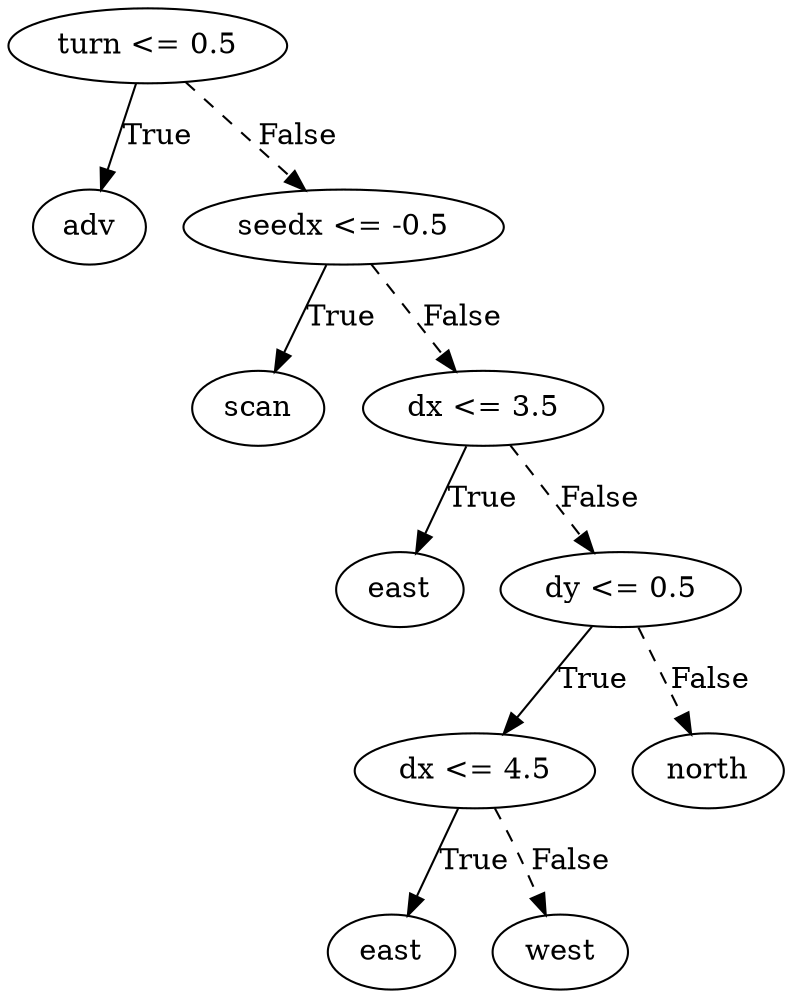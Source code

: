 digraph {
0 [label="turn <= 0.5"];
1 [label="adv"];
0 -> 1 [label="True"];
2 [label="seedx <= -0.5"];
3 [label="scan"];
2 -> 3 [label="True"];
4 [label="dx <= 3.5"];
5 [label="east"];
4 -> 5 [label="True"];
6 [label="dy <= 0.5"];
7 [label="dx <= 4.5"];
8 [label="east"];
7 -> 8 [label="True"];
9 [label="west"];
7 -> 9 [style="dashed", label="False"];
6 -> 7 [label="True"];
10 [label="north"];
6 -> 10 [style="dashed", label="False"];
4 -> 6 [style="dashed", label="False"];
2 -> 4 [style="dashed", label="False"];
0 -> 2 [style="dashed", label="False"];

}